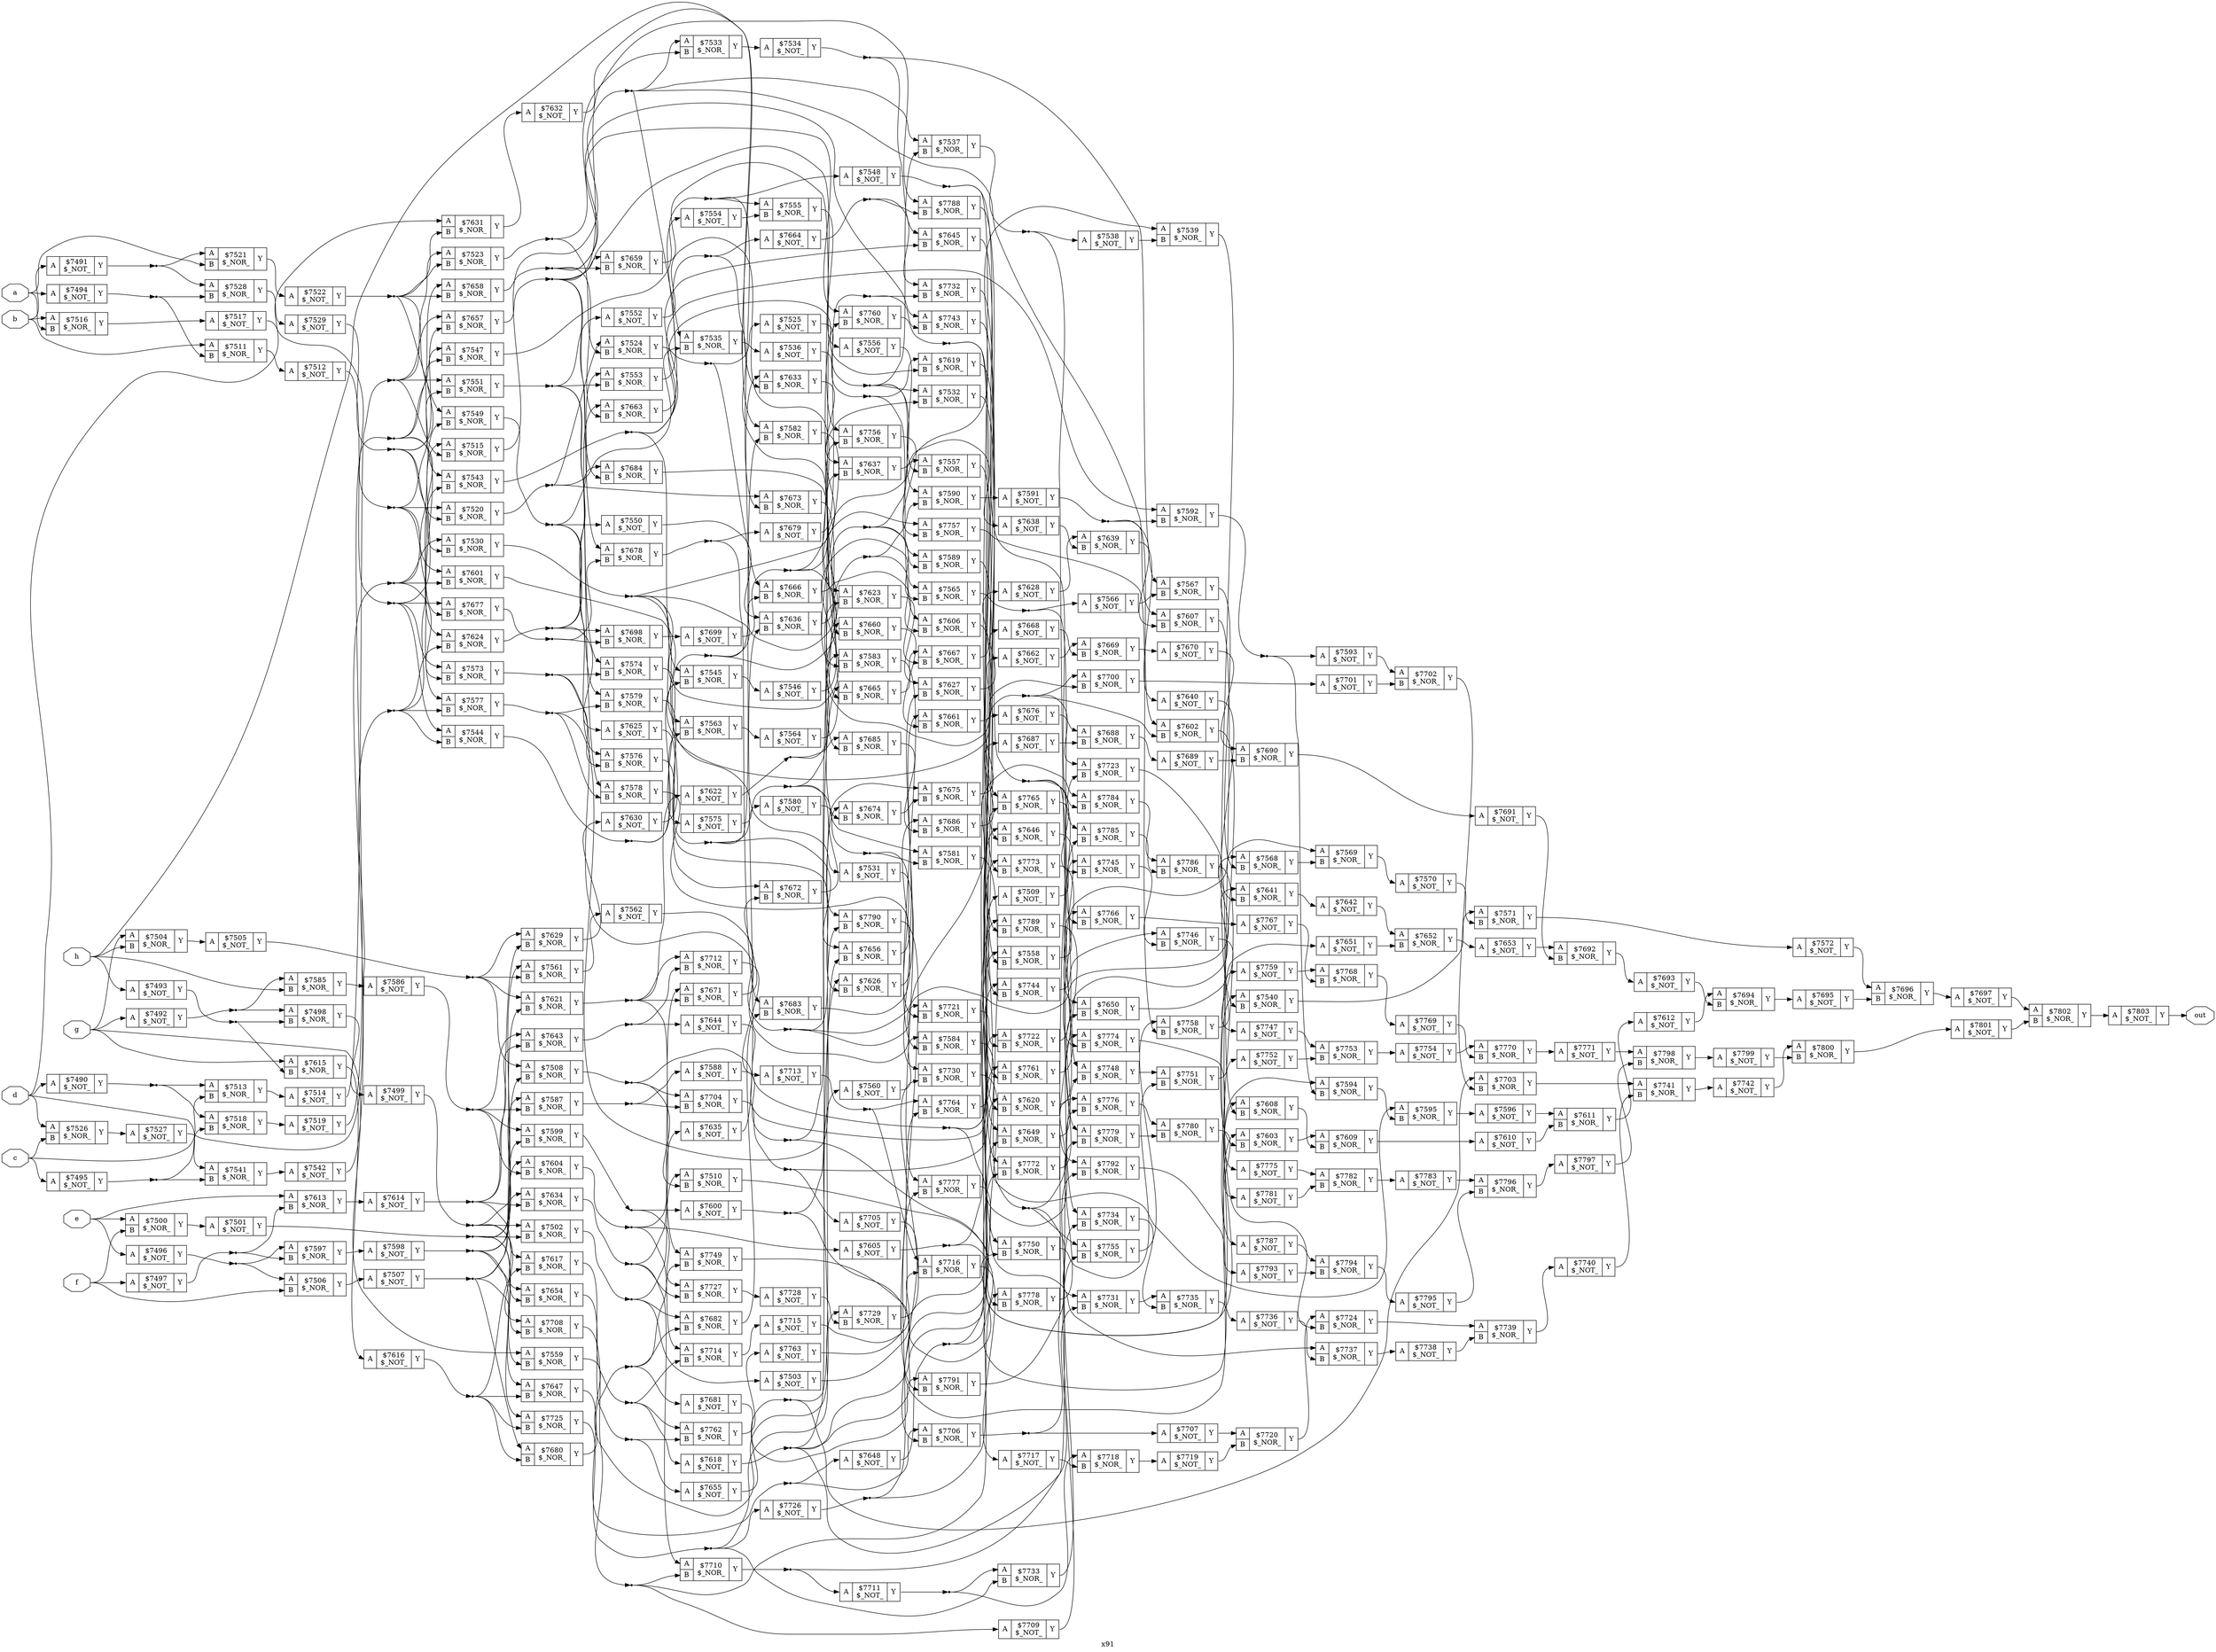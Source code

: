 digraph "x91" {
label="x91";
rankdir="LR";
remincross=true;
n314 [ shape=octagon, label="a", color="black", fontcolor="black" ];
n315 [ shape=octagon, label="b", color="black", fontcolor="black" ];
n316 [ shape=octagon, label="c", color="black", fontcolor="black" ];
n317 [ shape=octagon, label="d", color="black", fontcolor="black" ];
n318 [ shape=octagon, label="e", color="black", fontcolor="black" ];
n319 [ shape=octagon, label="f", color="black", fontcolor="black" ];
n320 [ shape=octagon, label="g", color="black", fontcolor="black" ];
n321 [ shape=octagon, label="h", color="black", fontcolor="black" ];
n322 [ shape=octagon, label="out", color="black", fontcolor="black" ];
c325 [ shape=record, label="{{<p323> A}|$7490\n$_NOT_|{<p324> Y}}" ];
c326 [ shape=record, label="{{<p323> A}|$7491\n$_NOT_|{<p324> Y}}" ];
c327 [ shape=record, label="{{<p323> A}|$7492\n$_NOT_|{<p324> Y}}" ];
c328 [ shape=record, label="{{<p323> A}|$7493\n$_NOT_|{<p324> Y}}" ];
c329 [ shape=record, label="{{<p323> A}|$7494\n$_NOT_|{<p324> Y}}" ];
c330 [ shape=record, label="{{<p323> A}|$7495\n$_NOT_|{<p324> Y}}" ];
c331 [ shape=record, label="{{<p323> A}|$7496\n$_NOT_|{<p324> Y}}" ];
c332 [ shape=record, label="{{<p323> A}|$7497\n$_NOT_|{<p324> Y}}" ];
c334 [ shape=record, label="{{<p323> A|<p333> B}|$7498\n$_NOR_|{<p324> Y}}" ];
c335 [ shape=record, label="{{<p323> A}|$7499\n$_NOT_|{<p324> Y}}" ];
c336 [ shape=record, label="{{<p323> A|<p333> B}|$7500\n$_NOR_|{<p324> Y}}" ];
c337 [ shape=record, label="{{<p323> A}|$7501\n$_NOT_|{<p324> Y}}" ];
c338 [ shape=record, label="{{<p323> A|<p333> B}|$7502\n$_NOR_|{<p324> Y}}" ];
c339 [ shape=record, label="{{<p323> A}|$7503\n$_NOT_|{<p324> Y}}" ];
c340 [ shape=record, label="{{<p323> A|<p333> B}|$7504\n$_NOR_|{<p324> Y}}" ];
c341 [ shape=record, label="{{<p323> A}|$7505\n$_NOT_|{<p324> Y}}" ];
c342 [ shape=record, label="{{<p323> A|<p333> B}|$7506\n$_NOR_|{<p324> Y}}" ];
c343 [ shape=record, label="{{<p323> A}|$7507\n$_NOT_|{<p324> Y}}" ];
c344 [ shape=record, label="{{<p323> A|<p333> B}|$7508\n$_NOR_|{<p324> Y}}" ];
c345 [ shape=record, label="{{<p323> A}|$7509\n$_NOT_|{<p324> Y}}" ];
c346 [ shape=record, label="{{<p323> A|<p333> B}|$7510\n$_NOR_|{<p324> Y}}" ];
c347 [ shape=record, label="{{<p323> A|<p333> B}|$7511\n$_NOR_|{<p324> Y}}" ];
c348 [ shape=record, label="{{<p323> A}|$7512\n$_NOT_|{<p324> Y}}" ];
c349 [ shape=record, label="{{<p323> A|<p333> B}|$7513\n$_NOR_|{<p324> Y}}" ];
c350 [ shape=record, label="{{<p323> A}|$7514\n$_NOT_|{<p324> Y}}" ];
c351 [ shape=record, label="{{<p323> A|<p333> B}|$7515\n$_NOR_|{<p324> Y}}" ];
c352 [ shape=record, label="{{<p323> A|<p333> B}|$7516\n$_NOR_|{<p324> Y}}" ];
c353 [ shape=record, label="{{<p323> A}|$7517\n$_NOT_|{<p324> Y}}" ];
c354 [ shape=record, label="{{<p323> A|<p333> B}|$7518\n$_NOR_|{<p324> Y}}" ];
c355 [ shape=record, label="{{<p323> A}|$7519\n$_NOT_|{<p324> Y}}" ];
c356 [ shape=record, label="{{<p323> A|<p333> B}|$7520\n$_NOR_|{<p324> Y}}" ];
c357 [ shape=record, label="{{<p323> A|<p333> B}|$7521\n$_NOR_|{<p324> Y}}" ];
c358 [ shape=record, label="{{<p323> A}|$7522\n$_NOT_|{<p324> Y}}" ];
c359 [ shape=record, label="{{<p323> A|<p333> B}|$7523\n$_NOR_|{<p324> Y}}" ];
c360 [ shape=record, label="{{<p323> A|<p333> B}|$7524\n$_NOR_|{<p324> Y}}" ];
c361 [ shape=record, label="{{<p323> A}|$7525\n$_NOT_|{<p324> Y}}" ];
c362 [ shape=record, label="{{<p323> A|<p333> B}|$7526\n$_NOR_|{<p324> Y}}" ];
c363 [ shape=record, label="{{<p323> A}|$7527\n$_NOT_|{<p324> Y}}" ];
c364 [ shape=record, label="{{<p323> A|<p333> B}|$7528\n$_NOR_|{<p324> Y}}" ];
c365 [ shape=record, label="{{<p323> A}|$7529\n$_NOT_|{<p324> Y}}" ];
c366 [ shape=record, label="{{<p323> A|<p333> B}|$7530\n$_NOR_|{<p324> Y}}" ];
c367 [ shape=record, label="{{<p323> A}|$7531\n$_NOT_|{<p324> Y}}" ];
c368 [ shape=record, label="{{<p323> A|<p333> B}|$7532\n$_NOR_|{<p324> Y}}" ];
c369 [ shape=record, label="{{<p323> A|<p333> B}|$7533\n$_NOR_|{<p324> Y}}" ];
c370 [ shape=record, label="{{<p323> A}|$7534\n$_NOT_|{<p324> Y}}" ];
c371 [ shape=record, label="{{<p323> A|<p333> B}|$7535\n$_NOR_|{<p324> Y}}" ];
c372 [ shape=record, label="{{<p323> A}|$7536\n$_NOT_|{<p324> Y}}" ];
c373 [ shape=record, label="{{<p323> A|<p333> B}|$7537\n$_NOR_|{<p324> Y}}" ];
c374 [ shape=record, label="{{<p323> A}|$7538\n$_NOT_|{<p324> Y}}" ];
c375 [ shape=record, label="{{<p323> A|<p333> B}|$7539\n$_NOR_|{<p324> Y}}" ];
c376 [ shape=record, label="{{<p323> A|<p333> B}|$7540\n$_NOR_|{<p324> Y}}" ];
c377 [ shape=record, label="{{<p323> A|<p333> B}|$7541\n$_NOR_|{<p324> Y}}" ];
c378 [ shape=record, label="{{<p323> A}|$7542\n$_NOT_|{<p324> Y}}" ];
c379 [ shape=record, label="{{<p323> A|<p333> B}|$7543\n$_NOR_|{<p324> Y}}" ];
c380 [ shape=record, label="{{<p323> A|<p333> B}|$7544\n$_NOR_|{<p324> Y}}" ];
c381 [ shape=record, label="{{<p323> A|<p333> B}|$7545\n$_NOR_|{<p324> Y}}" ];
c382 [ shape=record, label="{{<p323> A}|$7546\n$_NOT_|{<p324> Y}}" ];
c383 [ shape=record, label="{{<p323> A|<p333> B}|$7547\n$_NOR_|{<p324> Y}}" ];
c384 [ shape=record, label="{{<p323> A}|$7548\n$_NOT_|{<p324> Y}}" ];
c385 [ shape=record, label="{{<p323> A|<p333> B}|$7549\n$_NOR_|{<p324> Y}}" ];
c386 [ shape=record, label="{{<p323> A}|$7550\n$_NOT_|{<p324> Y}}" ];
c387 [ shape=record, label="{{<p323> A|<p333> B}|$7551\n$_NOR_|{<p324> Y}}" ];
c388 [ shape=record, label="{{<p323> A}|$7552\n$_NOT_|{<p324> Y}}" ];
c389 [ shape=record, label="{{<p323> A|<p333> B}|$7553\n$_NOR_|{<p324> Y}}" ];
c390 [ shape=record, label="{{<p323> A}|$7554\n$_NOT_|{<p324> Y}}" ];
c391 [ shape=record, label="{{<p323> A|<p333> B}|$7555\n$_NOR_|{<p324> Y}}" ];
c392 [ shape=record, label="{{<p323> A}|$7556\n$_NOT_|{<p324> Y}}" ];
c393 [ shape=record, label="{{<p323> A|<p333> B}|$7557\n$_NOR_|{<p324> Y}}" ];
c394 [ shape=record, label="{{<p323> A|<p333> B}|$7558\n$_NOR_|{<p324> Y}}" ];
c395 [ shape=record, label="{{<p323> A|<p333> B}|$7559\n$_NOR_|{<p324> Y}}" ];
c396 [ shape=record, label="{{<p323> A}|$7560\n$_NOT_|{<p324> Y}}" ];
c397 [ shape=record, label="{{<p323> A|<p333> B}|$7561\n$_NOR_|{<p324> Y}}" ];
c398 [ shape=record, label="{{<p323> A}|$7562\n$_NOT_|{<p324> Y}}" ];
c399 [ shape=record, label="{{<p323> A|<p333> B}|$7563\n$_NOR_|{<p324> Y}}" ];
c400 [ shape=record, label="{{<p323> A}|$7564\n$_NOT_|{<p324> Y}}" ];
c401 [ shape=record, label="{{<p323> A|<p333> B}|$7565\n$_NOR_|{<p324> Y}}" ];
c402 [ shape=record, label="{{<p323> A}|$7566\n$_NOT_|{<p324> Y}}" ];
c403 [ shape=record, label="{{<p323> A|<p333> B}|$7567\n$_NOR_|{<p324> Y}}" ];
c404 [ shape=record, label="{{<p323> A|<p333> B}|$7568\n$_NOR_|{<p324> Y}}" ];
c405 [ shape=record, label="{{<p323> A|<p333> B}|$7569\n$_NOR_|{<p324> Y}}" ];
c406 [ shape=record, label="{{<p323> A}|$7570\n$_NOT_|{<p324> Y}}" ];
c407 [ shape=record, label="{{<p323> A|<p333> B}|$7571\n$_NOR_|{<p324> Y}}" ];
c408 [ shape=record, label="{{<p323> A}|$7572\n$_NOT_|{<p324> Y}}" ];
c409 [ shape=record, label="{{<p323> A|<p333> B}|$7573\n$_NOR_|{<p324> Y}}" ];
c410 [ shape=record, label="{{<p323> A|<p333> B}|$7574\n$_NOR_|{<p324> Y}}" ];
c411 [ shape=record, label="{{<p323> A}|$7575\n$_NOT_|{<p324> Y}}" ];
c412 [ shape=record, label="{{<p323> A|<p333> B}|$7576\n$_NOR_|{<p324> Y}}" ];
c413 [ shape=record, label="{{<p323> A|<p333> B}|$7577\n$_NOR_|{<p324> Y}}" ];
c414 [ shape=record, label="{{<p323> A|<p333> B}|$7578\n$_NOR_|{<p324> Y}}" ];
c415 [ shape=record, label="{{<p323> A|<p333> B}|$7579\n$_NOR_|{<p324> Y}}" ];
c416 [ shape=record, label="{{<p323> A}|$7580\n$_NOT_|{<p324> Y}}" ];
c417 [ shape=record, label="{{<p323> A|<p333> B}|$7581\n$_NOR_|{<p324> Y}}" ];
c418 [ shape=record, label="{{<p323> A|<p333> B}|$7582\n$_NOR_|{<p324> Y}}" ];
c419 [ shape=record, label="{{<p323> A|<p333> B}|$7583\n$_NOR_|{<p324> Y}}" ];
c420 [ shape=record, label="{{<p323> A|<p333> B}|$7584\n$_NOR_|{<p324> Y}}" ];
c421 [ shape=record, label="{{<p323> A|<p333> B}|$7585\n$_NOR_|{<p324> Y}}" ];
c422 [ shape=record, label="{{<p323> A}|$7586\n$_NOT_|{<p324> Y}}" ];
c423 [ shape=record, label="{{<p323> A|<p333> B}|$7587\n$_NOR_|{<p324> Y}}" ];
c424 [ shape=record, label="{{<p323> A}|$7588\n$_NOT_|{<p324> Y}}" ];
c425 [ shape=record, label="{{<p323> A|<p333> B}|$7589\n$_NOR_|{<p324> Y}}" ];
c426 [ shape=record, label="{{<p323> A|<p333> B}|$7590\n$_NOR_|{<p324> Y}}" ];
c427 [ shape=record, label="{{<p323> A}|$7591\n$_NOT_|{<p324> Y}}" ];
c428 [ shape=record, label="{{<p323> A|<p333> B}|$7592\n$_NOR_|{<p324> Y}}" ];
c429 [ shape=record, label="{{<p323> A}|$7593\n$_NOT_|{<p324> Y}}" ];
c430 [ shape=record, label="{{<p323> A|<p333> B}|$7594\n$_NOR_|{<p324> Y}}" ];
c431 [ shape=record, label="{{<p323> A|<p333> B}|$7595\n$_NOR_|{<p324> Y}}" ];
c432 [ shape=record, label="{{<p323> A}|$7596\n$_NOT_|{<p324> Y}}" ];
c433 [ shape=record, label="{{<p323> A|<p333> B}|$7597\n$_NOR_|{<p324> Y}}" ];
c434 [ shape=record, label="{{<p323> A}|$7598\n$_NOT_|{<p324> Y}}" ];
c435 [ shape=record, label="{{<p323> A|<p333> B}|$7599\n$_NOR_|{<p324> Y}}" ];
c436 [ shape=record, label="{{<p323> A}|$7600\n$_NOT_|{<p324> Y}}" ];
c437 [ shape=record, label="{{<p323> A|<p333> B}|$7601\n$_NOR_|{<p324> Y}}" ];
c438 [ shape=record, label="{{<p323> A|<p333> B}|$7602\n$_NOR_|{<p324> Y}}" ];
c439 [ shape=record, label="{{<p323> A|<p333> B}|$7603\n$_NOR_|{<p324> Y}}" ];
c440 [ shape=record, label="{{<p323> A|<p333> B}|$7604\n$_NOR_|{<p324> Y}}" ];
c441 [ shape=record, label="{{<p323> A}|$7605\n$_NOT_|{<p324> Y}}" ];
c442 [ shape=record, label="{{<p323> A|<p333> B}|$7606\n$_NOR_|{<p324> Y}}" ];
c443 [ shape=record, label="{{<p323> A|<p333> B}|$7607\n$_NOR_|{<p324> Y}}" ];
c444 [ shape=record, label="{{<p323> A|<p333> B}|$7608\n$_NOR_|{<p324> Y}}" ];
c445 [ shape=record, label="{{<p323> A|<p333> B}|$7609\n$_NOR_|{<p324> Y}}" ];
c446 [ shape=record, label="{{<p323> A}|$7610\n$_NOT_|{<p324> Y}}" ];
c447 [ shape=record, label="{{<p323> A|<p333> B}|$7611\n$_NOR_|{<p324> Y}}" ];
c448 [ shape=record, label="{{<p323> A}|$7612\n$_NOT_|{<p324> Y}}" ];
c449 [ shape=record, label="{{<p323> A|<p333> B}|$7613\n$_NOR_|{<p324> Y}}" ];
c450 [ shape=record, label="{{<p323> A}|$7614\n$_NOT_|{<p324> Y}}" ];
c451 [ shape=record, label="{{<p323> A|<p333> B}|$7615\n$_NOR_|{<p324> Y}}" ];
c452 [ shape=record, label="{{<p323> A}|$7616\n$_NOT_|{<p324> Y}}" ];
c453 [ shape=record, label="{{<p323> A|<p333> B}|$7617\n$_NOR_|{<p324> Y}}" ];
c454 [ shape=record, label="{{<p323> A}|$7618\n$_NOT_|{<p324> Y}}" ];
c455 [ shape=record, label="{{<p323> A|<p333> B}|$7619\n$_NOR_|{<p324> Y}}" ];
c456 [ shape=record, label="{{<p323> A|<p333> B}|$7620\n$_NOR_|{<p324> Y}}" ];
c457 [ shape=record, label="{{<p323> A|<p333> B}|$7621\n$_NOR_|{<p324> Y}}" ];
c458 [ shape=record, label="{{<p323> A}|$7622\n$_NOT_|{<p324> Y}}" ];
c459 [ shape=record, label="{{<p323> A|<p333> B}|$7623\n$_NOR_|{<p324> Y}}" ];
c460 [ shape=record, label="{{<p323> A|<p333> B}|$7624\n$_NOR_|{<p324> Y}}" ];
c461 [ shape=record, label="{{<p323> A}|$7625\n$_NOT_|{<p324> Y}}" ];
c462 [ shape=record, label="{{<p323> A|<p333> B}|$7626\n$_NOR_|{<p324> Y}}" ];
c463 [ shape=record, label="{{<p323> A|<p333> B}|$7627\n$_NOR_|{<p324> Y}}" ];
c464 [ shape=record, label="{{<p323> A}|$7628\n$_NOT_|{<p324> Y}}" ];
c465 [ shape=record, label="{{<p323> A|<p333> B}|$7629\n$_NOR_|{<p324> Y}}" ];
c466 [ shape=record, label="{{<p323> A}|$7630\n$_NOT_|{<p324> Y}}" ];
c467 [ shape=record, label="{{<p323> A|<p333> B}|$7631\n$_NOR_|{<p324> Y}}" ];
c468 [ shape=record, label="{{<p323> A}|$7632\n$_NOT_|{<p324> Y}}" ];
c469 [ shape=record, label="{{<p323> A|<p333> B}|$7633\n$_NOR_|{<p324> Y}}" ];
c470 [ shape=record, label="{{<p323> A|<p333> B}|$7634\n$_NOR_|{<p324> Y}}" ];
c471 [ shape=record, label="{{<p323> A}|$7635\n$_NOT_|{<p324> Y}}" ];
c472 [ shape=record, label="{{<p323> A|<p333> B}|$7636\n$_NOR_|{<p324> Y}}" ];
c473 [ shape=record, label="{{<p323> A|<p333> B}|$7637\n$_NOR_|{<p324> Y}}" ];
c474 [ shape=record, label="{{<p323> A}|$7638\n$_NOT_|{<p324> Y}}" ];
c475 [ shape=record, label="{{<p323> A|<p333> B}|$7639\n$_NOR_|{<p324> Y}}" ];
c476 [ shape=record, label="{{<p323> A}|$7640\n$_NOT_|{<p324> Y}}" ];
c477 [ shape=record, label="{{<p323> A|<p333> B}|$7641\n$_NOR_|{<p324> Y}}" ];
c478 [ shape=record, label="{{<p323> A}|$7642\n$_NOT_|{<p324> Y}}" ];
c479 [ shape=record, label="{{<p323> A|<p333> B}|$7643\n$_NOR_|{<p324> Y}}" ];
c480 [ shape=record, label="{{<p323> A}|$7644\n$_NOT_|{<p324> Y}}" ];
c481 [ shape=record, label="{{<p323> A|<p333> B}|$7645\n$_NOR_|{<p324> Y}}" ];
c482 [ shape=record, label="{{<p323> A|<p333> B}|$7646\n$_NOR_|{<p324> Y}}" ];
c483 [ shape=record, label="{{<p323> A|<p333> B}|$7647\n$_NOR_|{<p324> Y}}" ];
c484 [ shape=record, label="{{<p323> A}|$7648\n$_NOT_|{<p324> Y}}" ];
c485 [ shape=record, label="{{<p323> A|<p333> B}|$7649\n$_NOR_|{<p324> Y}}" ];
c486 [ shape=record, label="{{<p323> A|<p333> B}|$7650\n$_NOR_|{<p324> Y}}" ];
c487 [ shape=record, label="{{<p323> A}|$7651\n$_NOT_|{<p324> Y}}" ];
c488 [ shape=record, label="{{<p323> A|<p333> B}|$7652\n$_NOR_|{<p324> Y}}" ];
c489 [ shape=record, label="{{<p323> A}|$7653\n$_NOT_|{<p324> Y}}" ];
c490 [ shape=record, label="{{<p323> A|<p333> B}|$7654\n$_NOR_|{<p324> Y}}" ];
c491 [ shape=record, label="{{<p323> A}|$7655\n$_NOT_|{<p324> Y}}" ];
c492 [ shape=record, label="{{<p323> A|<p333> B}|$7656\n$_NOR_|{<p324> Y}}" ];
c493 [ shape=record, label="{{<p323> A|<p333> B}|$7657\n$_NOR_|{<p324> Y}}" ];
c494 [ shape=record, label="{{<p323> A|<p333> B}|$7658\n$_NOR_|{<p324> Y}}" ];
c495 [ shape=record, label="{{<p323> A|<p333> B}|$7659\n$_NOR_|{<p324> Y}}" ];
c496 [ shape=record, label="{{<p323> A|<p333> B}|$7660\n$_NOR_|{<p324> Y}}" ];
c497 [ shape=record, label="{{<p323> A|<p333> B}|$7661\n$_NOR_|{<p324> Y}}" ];
c498 [ shape=record, label="{{<p323> A}|$7662\n$_NOT_|{<p324> Y}}" ];
c499 [ shape=record, label="{{<p323> A|<p333> B}|$7663\n$_NOR_|{<p324> Y}}" ];
c500 [ shape=record, label="{{<p323> A}|$7664\n$_NOT_|{<p324> Y}}" ];
c501 [ shape=record, label="{{<p323> A|<p333> B}|$7665\n$_NOR_|{<p324> Y}}" ];
c502 [ shape=record, label="{{<p323> A|<p333> B}|$7666\n$_NOR_|{<p324> Y}}" ];
c503 [ shape=record, label="{{<p323> A|<p333> B}|$7667\n$_NOR_|{<p324> Y}}" ];
c504 [ shape=record, label="{{<p323> A}|$7668\n$_NOT_|{<p324> Y}}" ];
c505 [ shape=record, label="{{<p323> A|<p333> B}|$7669\n$_NOR_|{<p324> Y}}" ];
c506 [ shape=record, label="{{<p323> A}|$7670\n$_NOT_|{<p324> Y}}" ];
c507 [ shape=record, label="{{<p323> A|<p333> B}|$7671\n$_NOR_|{<p324> Y}}" ];
c508 [ shape=record, label="{{<p323> A|<p333> B}|$7672\n$_NOR_|{<p324> Y}}" ];
c509 [ shape=record, label="{{<p323> A|<p333> B}|$7673\n$_NOR_|{<p324> Y}}" ];
c510 [ shape=record, label="{{<p323> A|<p333> B}|$7674\n$_NOR_|{<p324> Y}}" ];
c511 [ shape=record, label="{{<p323> A|<p333> B}|$7675\n$_NOR_|{<p324> Y}}" ];
c512 [ shape=record, label="{{<p323> A}|$7676\n$_NOT_|{<p324> Y}}" ];
c513 [ shape=record, label="{{<p323> A|<p333> B}|$7677\n$_NOR_|{<p324> Y}}" ];
c514 [ shape=record, label="{{<p323> A|<p333> B}|$7678\n$_NOR_|{<p324> Y}}" ];
c515 [ shape=record, label="{{<p323> A}|$7679\n$_NOT_|{<p324> Y}}" ];
c516 [ shape=record, label="{{<p323> A|<p333> B}|$7680\n$_NOR_|{<p324> Y}}" ];
c517 [ shape=record, label="{{<p323> A}|$7681\n$_NOT_|{<p324> Y}}" ];
c518 [ shape=record, label="{{<p323> A|<p333> B}|$7682\n$_NOR_|{<p324> Y}}" ];
c519 [ shape=record, label="{{<p323> A|<p333> B}|$7683\n$_NOR_|{<p324> Y}}" ];
c520 [ shape=record, label="{{<p323> A|<p333> B}|$7684\n$_NOR_|{<p324> Y}}" ];
c521 [ shape=record, label="{{<p323> A|<p333> B}|$7685\n$_NOR_|{<p324> Y}}" ];
c522 [ shape=record, label="{{<p323> A|<p333> B}|$7686\n$_NOR_|{<p324> Y}}" ];
c523 [ shape=record, label="{{<p323> A}|$7687\n$_NOT_|{<p324> Y}}" ];
c524 [ shape=record, label="{{<p323> A|<p333> B}|$7688\n$_NOR_|{<p324> Y}}" ];
c525 [ shape=record, label="{{<p323> A}|$7689\n$_NOT_|{<p324> Y}}" ];
c526 [ shape=record, label="{{<p323> A|<p333> B}|$7690\n$_NOR_|{<p324> Y}}" ];
c527 [ shape=record, label="{{<p323> A}|$7691\n$_NOT_|{<p324> Y}}" ];
c528 [ shape=record, label="{{<p323> A|<p333> B}|$7692\n$_NOR_|{<p324> Y}}" ];
c529 [ shape=record, label="{{<p323> A}|$7693\n$_NOT_|{<p324> Y}}" ];
c530 [ shape=record, label="{{<p323> A|<p333> B}|$7694\n$_NOR_|{<p324> Y}}" ];
c531 [ shape=record, label="{{<p323> A}|$7695\n$_NOT_|{<p324> Y}}" ];
c532 [ shape=record, label="{{<p323> A|<p333> B}|$7696\n$_NOR_|{<p324> Y}}" ];
c533 [ shape=record, label="{{<p323> A}|$7697\n$_NOT_|{<p324> Y}}" ];
c534 [ shape=record, label="{{<p323> A|<p333> B}|$7698\n$_NOR_|{<p324> Y}}" ];
c535 [ shape=record, label="{{<p323> A}|$7699\n$_NOT_|{<p324> Y}}" ];
c536 [ shape=record, label="{{<p323> A|<p333> B}|$7700\n$_NOR_|{<p324> Y}}" ];
c537 [ shape=record, label="{{<p323> A}|$7701\n$_NOT_|{<p324> Y}}" ];
c538 [ shape=record, label="{{<p323> A|<p333> B}|$7702\n$_NOR_|{<p324> Y}}" ];
c539 [ shape=record, label="{{<p323> A|<p333> B}|$7703\n$_NOR_|{<p324> Y}}" ];
c540 [ shape=record, label="{{<p323> A|<p333> B}|$7704\n$_NOR_|{<p324> Y}}" ];
c541 [ shape=record, label="{{<p323> A}|$7705\n$_NOT_|{<p324> Y}}" ];
c542 [ shape=record, label="{{<p323> A|<p333> B}|$7706\n$_NOR_|{<p324> Y}}" ];
c543 [ shape=record, label="{{<p323> A}|$7707\n$_NOT_|{<p324> Y}}" ];
c544 [ shape=record, label="{{<p323> A|<p333> B}|$7708\n$_NOR_|{<p324> Y}}" ];
c545 [ shape=record, label="{{<p323> A}|$7709\n$_NOT_|{<p324> Y}}" ];
c546 [ shape=record, label="{{<p323> A|<p333> B}|$7710\n$_NOR_|{<p324> Y}}" ];
c547 [ shape=record, label="{{<p323> A}|$7711\n$_NOT_|{<p324> Y}}" ];
c548 [ shape=record, label="{{<p323> A|<p333> B}|$7712\n$_NOR_|{<p324> Y}}" ];
c549 [ shape=record, label="{{<p323> A}|$7713\n$_NOT_|{<p324> Y}}" ];
c550 [ shape=record, label="{{<p323> A|<p333> B}|$7714\n$_NOR_|{<p324> Y}}" ];
c551 [ shape=record, label="{{<p323> A}|$7715\n$_NOT_|{<p324> Y}}" ];
c552 [ shape=record, label="{{<p323> A|<p333> B}|$7716\n$_NOR_|{<p324> Y}}" ];
c553 [ shape=record, label="{{<p323> A}|$7717\n$_NOT_|{<p324> Y}}" ];
c554 [ shape=record, label="{{<p323> A|<p333> B}|$7718\n$_NOR_|{<p324> Y}}" ];
c555 [ shape=record, label="{{<p323> A}|$7719\n$_NOT_|{<p324> Y}}" ];
c556 [ shape=record, label="{{<p323> A|<p333> B}|$7720\n$_NOR_|{<p324> Y}}" ];
c557 [ shape=record, label="{{<p323> A|<p333> B}|$7721\n$_NOR_|{<p324> Y}}" ];
c558 [ shape=record, label="{{<p323> A|<p333> B}|$7722\n$_NOR_|{<p324> Y}}" ];
c559 [ shape=record, label="{{<p323> A|<p333> B}|$7723\n$_NOR_|{<p324> Y}}" ];
c560 [ shape=record, label="{{<p323> A|<p333> B}|$7724\n$_NOR_|{<p324> Y}}" ];
c561 [ shape=record, label="{{<p323> A|<p333> B}|$7725\n$_NOR_|{<p324> Y}}" ];
c562 [ shape=record, label="{{<p323> A}|$7726\n$_NOT_|{<p324> Y}}" ];
c563 [ shape=record, label="{{<p323> A|<p333> B}|$7727\n$_NOR_|{<p324> Y}}" ];
c564 [ shape=record, label="{{<p323> A}|$7728\n$_NOT_|{<p324> Y}}" ];
c565 [ shape=record, label="{{<p323> A|<p333> B}|$7729\n$_NOR_|{<p324> Y}}" ];
c566 [ shape=record, label="{{<p323> A|<p333> B}|$7730\n$_NOR_|{<p324> Y}}" ];
c567 [ shape=record, label="{{<p323> A|<p333> B}|$7731\n$_NOR_|{<p324> Y}}" ];
c568 [ shape=record, label="{{<p323> A|<p333> B}|$7732\n$_NOR_|{<p324> Y}}" ];
c569 [ shape=record, label="{{<p323> A|<p333> B}|$7733\n$_NOR_|{<p324> Y}}" ];
c570 [ shape=record, label="{{<p323> A|<p333> B}|$7734\n$_NOR_|{<p324> Y}}" ];
c571 [ shape=record, label="{{<p323> A|<p333> B}|$7735\n$_NOR_|{<p324> Y}}" ];
c572 [ shape=record, label="{{<p323> A}|$7736\n$_NOT_|{<p324> Y}}" ];
c573 [ shape=record, label="{{<p323> A|<p333> B}|$7737\n$_NOR_|{<p324> Y}}" ];
c574 [ shape=record, label="{{<p323> A}|$7738\n$_NOT_|{<p324> Y}}" ];
c575 [ shape=record, label="{{<p323> A|<p333> B}|$7739\n$_NOR_|{<p324> Y}}" ];
c576 [ shape=record, label="{{<p323> A}|$7740\n$_NOT_|{<p324> Y}}" ];
c577 [ shape=record, label="{{<p323> A|<p333> B}|$7741\n$_NOR_|{<p324> Y}}" ];
c578 [ shape=record, label="{{<p323> A}|$7742\n$_NOT_|{<p324> Y}}" ];
c579 [ shape=record, label="{{<p323> A|<p333> B}|$7743\n$_NOR_|{<p324> Y}}" ];
c580 [ shape=record, label="{{<p323> A|<p333> B}|$7744\n$_NOR_|{<p324> Y}}" ];
c581 [ shape=record, label="{{<p323> A|<p333> B}|$7745\n$_NOR_|{<p324> Y}}" ];
c582 [ shape=record, label="{{<p323> A|<p333> B}|$7746\n$_NOR_|{<p324> Y}}" ];
c583 [ shape=record, label="{{<p323> A}|$7747\n$_NOT_|{<p324> Y}}" ];
c584 [ shape=record, label="{{<p323> A|<p333> B}|$7748\n$_NOR_|{<p324> Y}}" ];
c585 [ shape=record, label="{{<p323> A|<p333> B}|$7749\n$_NOR_|{<p324> Y}}" ];
c586 [ shape=record, label="{{<p323> A|<p333> B}|$7750\n$_NOR_|{<p324> Y}}" ];
c587 [ shape=record, label="{{<p323> A|<p333> B}|$7751\n$_NOR_|{<p324> Y}}" ];
c588 [ shape=record, label="{{<p323> A}|$7752\n$_NOT_|{<p324> Y}}" ];
c589 [ shape=record, label="{{<p323> A|<p333> B}|$7753\n$_NOR_|{<p324> Y}}" ];
c590 [ shape=record, label="{{<p323> A}|$7754\n$_NOT_|{<p324> Y}}" ];
c591 [ shape=record, label="{{<p323> A|<p333> B}|$7755\n$_NOR_|{<p324> Y}}" ];
c592 [ shape=record, label="{{<p323> A|<p333> B}|$7756\n$_NOR_|{<p324> Y}}" ];
c593 [ shape=record, label="{{<p323> A|<p333> B}|$7757\n$_NOR_|{<p324> Y}}" ];
c594 [ shape=record, label="{{<p323> A|<p333> B}|$7758\n$_NOR_|{<p324> Y}}" ];
c595 [ shape=record, label="{{<p323> A}|$7759\n$_NOT_|{<p324> Y}}" ];
c596 [ shape=record, label="{{<p323> A|<p333> B}|$7760\n$_NOR_|{<p324> Y}}" ];
c597 [ shape=record, label="{{<p323> A|<p333> B}|$7761\n$_NOR_|{<p324> Y}}" ];
c598 [ shape=record, label="{{<p323> A|<p333> B}|$7762\n$_NOR_|{<p324> Y}}" ];
c599 [ shape=record, label="{{<p323> A}|$7763\n$_NOT_|{<p324> Y}}" ];
c600 [ shape=record, label="{{<p323> A|<p333> B}|$7764\n$_NOR_|{<p324> Y}}" ];
c601 [ shape=record, label="{{<p323> A|<p333> B}|$7765\n$_NOR_|{<p324> Y}}" ];
c602 [ shape=record, label="{{<p323> A|<p333> B}|$7766\n$_NOR_|{<p324> Y}}" ];
c603 [ shape=record, label="{{<p323> A}|$7767\n$_NOT_|{<p324> Y}}" ];
c604 [ shape=record, label="{{<p323> A|<p333> B}|$7768\n$_NOR_|{<p324> Y}}" ];
c605 [ shape=record, label="{{<p323> A}|$7769\n$_NOT_|{<p324> Y}}" ];
c606 [ shape=record, label="{{<p323> A|<p333> B}|$7770\n$_NOR_|{<p324> Y}}" ];
c607 [ shape=record, label="{{<p323> A}|$7771\n$_NOT_|{<p324> Y}}" ];
c608 [ shape=record, label="{{<p323> A|<p333> B}|$7772\n$_NOR_|{<p324> Y}}" ];
c609 [ shape=record, label="{{<p323> A|<p333> B}|$7773\n$_NOR_|{<p324> Y}}" ];
c610 [ shape=record, label="{{<p323> A|<p333> B}|$7774\n$_NOR_|{<p324> Y}}" ];
c611 [ shape=record, label="{{<p323> A}|$7775\n$_NOT_|{<p324> Y}}" ];
c612 [ shape=record, label="{{<p323> A|<p333> B}|$7776\n$_NOR_|{<p324> Y}}" ];
c613 [ shape=record, label="{{<p323> A|<p333> B}|$7777\n$_NOR_|{<p324> Y}}" ];
c614 [ shape=record, label="{{<p323> A|<p333> B}|$7778\n$_NOR_|{<p324> Y}}" ];
c615 [ shape=record, label="{{<p323> A|<p333> B}|$7779\n$_NOR_|{<p324> Y}}" ];
c616 [ shape=record, label="{{<p323> A|<p333> B}|$7780\n$_NOR_|{<p324> Y}}" ];
c617 [ shape=record, label="{{<p323> A}|$7781\n$_NOT_|{<p324> Y}}" ];
c618 [ shape=record, label="{{<p323> A|<p333> B}|$7782\n$_NOR_|{<p324> Y}}" ];
c619 [ shape=record, label="{{<p323> A}|$7783\n$_NOT_|{<p324> Y}}" ];
c620 [ shape=record, label="{{<p323> A|<p333> B}|$7784\n$_NOR_|{<p324> Y}}" ];
c621 [ shape=record, label="{{<p323> A|<p333> B}|$7785\n$_NOR_|{<p324> Y}}" ];
c622 [ shape=record, label="{{<p323> A|<p333> B}|$7786\n$_NOR_|{<p324> Y}}" ];
c623 [ shape=record, label="{{<p323> A}|$7787\n$_NOT_|{<p324> Y}}" ];
c624 [ shape=record, label="{{<p323> A|<p333> B}|$7788\n$_NOR_|{<p324> Y}}" ];
c625 [ shape=record, label="{{<p323> A|<p333> B}|$7789\n$_NOR_|{<p324> Y}}" ];
c626 [ shape=record, label="{{<p323> A|<p333> B}|$7790\n$_NOR_|{<p324> Y}}" ];
c627 [ shape=record, label="{{<p323> A|<p333> B}|$7791\n$_NOR_|{<p324> Y}}" ];
c628 [ shape=record, label="{{<p323> A|<p333> B}|$7792\n$_NOR_|{<p324> Y}}" ];
c629 [ shape=record, label="{{<p323> A}|$7793\n$_NOT_|{<p324> Y}}" ];
c630 [ shape=record, label="{{<p323> A|<p333> B}|$7794\n$_NOR_|{<p324> Y}}" ];
c631 [ shape=record, label="{{<p323> A}|$7795\n$_NOT_|{<p324> Y}}" ];
c632 [ shape=record, label="{{<p323> A|<p333> B}|$7796\n$_NOR_|{<p324> Y}}" ];
c633 [ shape=record, label="{{<p323> A}|$7797\n$_NOT_|{<p324> Y}}" ];
c634 [ shape=record, label="{{<p323> A|<p333> B}|$7798\n$_NOR_|{<p324> Y}}" ];
c635 [ shape=record, label="{{<p323> A}|$7799\n$_NOT_|{<p324> Y}}" ];
c636 [ shape=record, label="{{<p323> A|<p333> B}|$7800\n$_NOR_|{<p324> Y}}" ];
c637 [ shape=record, label="{{<p323> A}|$7801\n$_NOT_|{<p324> Y}}" ];
c638 [ shape=record, label="{{<p323> A|<p333> B}|$7802\n$_NOR_|{<p324> Y}}" ];
c639 [ shape=record, label="{{<p323> A}|$7803\n$_NOT_|{<p324> Y}}" ];
n1 [ shape=point ];
c416:p324:e -> n1:w [color="black", label=""];
n1:e -> c417:p333:w [color="black", label=""];
n1:e -> c557:p333:w [color="black", label=""];
c425:p324:e -> c608:p323:w [color="black", label=""];
c506:p324:e -> c526:p323:w [color="black", label=""];
c507:p324:e -> c508:p333:w [color="black", label=""];
c508:p324:e -> c511:p323:w [color="black", label=""];
c509:p324:e -> c510:p333:w [color="black", label=""];
c510:p324:e -> c511:p333:w [color="black", label=""];
c511:p324:e -> c512:p323:w [color="black", label=""];
c512:p324:e -> c524:p323:w [color="black", label=""];
n107 [ shape=point ];
c513:p324:e -> n107:w [color="black", label=""];
n107:e -> c514:p333:w [color="black", label=""];
n107:e -> c534:p333:w [color="black", label=""];
n108 [ shape=point ];
c514:p324:e -> n108:w [color="black", label=""];
n108:e -> c515:p323:w [color="black", label=""];
n108:e -> c519:p323:w [color="black", label=""];
n109 [ shape=point ];
c515:p324:e -> n109:w [color="black", label=""];
n109:e -> c568:p333:w [color="black", label=""];
n109:e -> c579:p333:w [color="black", label=""];
n11 [ shape=point ];
c325:p324:e -> n11:w [color="black", label=""];
n11:e -> c349:p323:w [color="black", label=""];
n11:e -> c354:p323:w [color="black", label=""];
n110 [ shape=point ];
c335:p324:e -> n110:w [color="black", label=""];
n110:e -> c338:p323:w [color="black", label=""];
n110:e -> c470:p323:w [color="black", label=""];
n110:e -> c490:p323:w [color="black", label=""];
n110:e -> c544:p323:w [color="black", label=""];
n111 [ shape=point ];
c516:p324:e -> n111:w [color="black", label=""];
n111:e -> c517:p323:w [color="black", label=""];
n111:e -> c518:p333:w [color="black", label=""];
n111:e -> c585:p333:w [color="black", label=""];
c517:p324:e -> c627:p323:w [color="black", label=""];
c518:p324:e -> c519:p333:w [color="black", label=""];
c519:p324:e -> c522:p323:w [color="black", label=""];
c520:p324:e -> c521:p333:w [color="black", label=""];
c521:p324:e -> c522:p333:w [color="black", label=""];
c522:p324:e -> c523:p323:w [color="black", label=""];
c523:p324:e -> c524:p333:w [color="black", label=""];
c524:p324:e -> c525:p323:w [color="black", label=""];
c426:p324:e -> c427:p323:w [color="black", label=""];
c525:p324:e -> c526:p333:w [color="black", label=""];
c336:p324:e -> c337:p323:w [color="black", label=""];
c526:p324:e -> c527:p323:w [color="black", label=""];
c527:p324:e -> c528:p333:w [color="black", label=""];
c528:p324:e -> c529:p323:w [color="black", label=""];
c529:p324:e -> c530:p333:w [color="black", label=""];
c530:p324:e -> c531:p323:w [color="black", label=""];
c531:p324:e -> c532:p333:w [color="black", label=""];
c532:p324:e -> c533:p323:w [color="black", label=""];
c533:p324:e -> c638:p323:w [color="black", label=""];
n13 [ shape=point ];
c427:p324:e -> n13:w [color="black", label=""];
n13:e -> c428:p333:w [color="black", label=""];
n13:e -> c438:p323:w [color="black", label=""];
n13:e -> c443:p333:w [color="black", label=""];
c534:p324:e -> c535:p323:w [color="black", label=""];
n131 [ shape=point ];
c535:p324:e -> n131:w [color="black", label=""];
n131:e -> c536:p333:w [color="black", label=""];
n131:e -> c592:p333:w [color="black", label=""];
n131:e -> c596:p333:w [color="black", label=""];
n132 [ shape=point ];
c337:p324:e -> n132:w [color="black", label=""];
n132:e -> c338:p333:w [color="black", label=""];
n132:e -> c395:p333:w [color="black", label=""];
n132:e -> c397:p323:w [color="black", label=""];
n132:e -> c423:p323:w [color="black", label=""];
n132:e -> c483:p323:w [color="black", label=""];
c536:p324:e -> c537:p323:w [color="black", label=""];
c537:p324:e -> c538:p333:w [color="black", label=""];
c538:p324:e -> c539:p333:w [color="black", label=""];
c539:p324:e -> c577:p323:w [color="black", label=""];
n137 [ shape=point ];
c540:p324:e -> n137:w [color="black", label=""];
n137:e -> c541:p323:w [color="black", label=""];
n137:e -> c558:p323:w [color="black", label=""];
c541:p324:e -> c542:p333:w [color="black", label=""];
n139 [ shape=point ];
c542:p324:e -> n139:w [color="black", label=""];
n139:e -> c543:p323:w [color="black", label=""];
n139:e -> c621:p333:w [color="black", label=""];
n14 [ shape=point ];
c428:p324:e -> n14:w [color="black", label=""];
n14:e -> c429:p323:w [color="black", label=""];
n14:e -> c430:p333:w [color="black", label=""];
c543:p324:e -> c556:p323:w [color="black", label=""];
n141 [ shape=point ];
c544:p324:e -> n141:w [color="black", label=""];
n141:e -> c545:p323:w [color="black", label=""];
n141:e -> c546:p333:w [color="black", label=""];
n141:e -> c614:p323:w [color="black", label=""];
c545:p324:e -> c591:p333:w [color="black", label=""];
n143 [ shape=point ];
c338:p324:e -> n143:w [color="black", label=""];
n143:e -> c339:p323:w [color="black", label=""];
n143:e -> c346:p323:w [color="black", label=""];
n143:e -> c518:p323:w [color="black", label=""];
n144 [ shape=point ];
c546:p324:e -> n144:w [color="black", label=""];
n144:e -> c547:p323:w [color="black", label=""];
n144:e -> c584:p333:w [color="black", label=""];
n145 [ shape=point ];
c547:p324:e -> n145:w [color="black", label=""];
n145:e -> c554:p323:w [color="black", label=""];
n145:e -> c569:p323:w [color="black", label=""];
c548:p324:e -> c549:p323:w [color="black", label=""];
n147 [ shape=point ];
c549:p324:e -> n147:w [color="black", label=""];
n147:e -> c552:p323:w [color="black", label=""];
n147:e -> c600:p323:w [color="black", label=""];
c550:p324:e -> c551:p323:w [color="black", label=""];
c551:p324:e -> c552:p333:w [color="black", label=""];
c429:p324:e -> c538:p323:w [color="black", label=""];
c552:p324:e -> c553:p323:w [color="black", label=""];
c553:p324:e -> c554:p333:w [color="black", label=""];
c554:p324:e -> c555:p323:w [color="black", label=""];
c555:p324:e -> c556:p333:w [color="black", label=""];
c339:p324:e -> c394:p323:w [color="black", label=""];
c556:p324:e -> c560:p323:w [color="black", label=""];
c557:p324:e -> c558:p333:w [color="black", label=""];
c558:p324:e -> c559:p333:w [color="black", label=""];
c559:p324:e -> c560:p333:w [color="black", label=""];
c560:p324:e -> c575:p323:w [color="black", label=""];
c430:p324:e -> c431:p333:w [color="black", label=""];
n160 [ shape=point ];
c561:p324:e -> n160:w [color="black", label=""];
n160:e -> c562:p323:w [color="black", label=""];
n160:e -> c565:p323:w [color="black", label=""];
n160:e -> c569:p333:w [color="black", label=""];
n161 [ shape=point ];
c562:p324:e -> n161:w [color="black", label=""];
n161:e -> c608:p333:w [color="black", label=""];
n161:e -> c613:p333:w [color="black", label=""];
c563:p324:e -> c564:p323:w [color="black", label=""];
c564:p324:e -> c565:p333:w [color="black", label=""];
c565:p324:e -> c566:p333:w [color="black", label=""];
c340:p324:e -> c341:p323:w [color="black", label=""];
c566:p324:e -> c573:p323:w [color="black", label=""];
c567:p324:e -> c571:p323:w [color="black", label=""];
n168 [ shape=point ];
c568:p324:e -> n168:w [color="black", label=""];
n168:e -> c570:p323:w [color="black", label=""];
n168:e -> c581:p333:w [color="black", label=""];
n168:e -> c620:p333:w [color="black", label=""];
c569:p324:e -> c570:p333:w [color="black", label=""];
c431:p324:e -> c432:p323:w [color="black", label=""];
c570:p324:e -> c571:p333:w [color="black", label=""];
c571:p324:e -> c572:p323:w [color="black", label=""];
c572:p324:e -> c573:p333:w [color="black", label=""];
c573:p324:e -> c574:p323:w [color="black", label=""];
c574:p324:e -> c575:p333:w [color="black", label=""];
c575:p324:e -> c576:p323:w [color="black", label=""];
n176 [ shape=point ];
c341:p324:e -> n176:w [color="black", label=""];
n176:e -> c344:p323:w [color="black", label=""];
n176:e -> c397:p333:w [color="black", label=""];
n176:e -> c457:p323:w [color="black", label=""];
n176:e -> c465:p323:w [color="black", label=""];
c576:p324:e -> c577:p333:w [color="black", label=""];
c577:p324:e -> c578:p323:w [color="black", label=""];
c578:p324:e -> c636:p323:w [color="black", label=""];
c432:p324:e -> c447:p323:w [color="black", label=""];
c579:p324:e -> c580:p333:w [color="black", label=""];
c580:p324:e -> c582:p323:w [color="black", label=""];
c581:p324:e -> c582:p333:w [color="black", label=""];
c582:p324:e -> c583:p323:w [color="black", label=""];
c583:p324:e -> c589:p323:w [color="black", label=""];
c584:p324:e -> c587:p323:w [color="black", label=""];
c585:p324:e -> c586:p333:w [color="black", label=""];
c342:p324:e -> c343:p323:w [color="black", label=""];
c586:p324:e -> c587:p333:w [color="black", label=""];
c587:p324:e -> c588:p323:w [color="black", label=""];
c433:p324:e -> c434:p323:w [color="black", label=""];
c588:p324:e -> c589:p333:w [color="black", label=""];
c589:p324:e -> c590:p323:w [color="black", label=""];
c590:p324:e -> c606:p323:w [color="black", label=""];
c591:p324:e -> c594:p323:w [color="black", label=""];
c592:p324:e -> c593:p333:w [color="black", label=""];
c593:p324:e -> c594:p333:w [color="black", label=""];
c594:p324:e -> c595:p323:w [color="black", label=""];
c595:p324:e -> c604:p323:w [color="black", label=""];
n198 [ shape=point ];
c343:p324:e -> n198:w [color="black", label=""];
n198:e -> c344:p333:w [color="black", label=""];
n198:e -> c440:p323:w [color="black", label=""];
n198:e -> c516:p323:w [color="black", label=""];
n198:e -> c544:p333:w [color="black", label=""];
n199 [ shape=point ];
c596:p324:e -> n199:w [color="black", label=""];
n199:e -> c597:p333:w [color="black", label=""];
n199:e -> c609:p333:w [color="black", label=""];
n2 [ shape=point ];
c417:p324:e -> n2:w [color="black", label=""];
n2:e -> c567:p323:w [color="black", label=""];
n2:e -> c591:p323:w [color="black", label=""];
n2:e -> c612:p323:w [color="black", label=""];
n20 [ shape=point ];
c434:p324:e -> n20:w [color="black", label=""];
n20:e -> c435:p333:w [color="black", label=""];
n20:e -> c457:p333:w [color="black", label=""];
n20:e -> c490:p333:w [color="black", label=""];
n20:e -> c561:p323:w [color="black", label=""];
c597:p324:e -> c602:p323:w [color="black", label=""];
c598:p324:e -> c599:p323:w [color="black", label=""];
c599:p324:e -> c600:p333:w [color="black", label=""];
c600:p324:e -> c601:p333:w [color="black", label=""];
c601:p324:e -> c602:p333:w [color="black", label=""];
c602:p324:e -> c603:p323:w [color="black", label=""];
c603:p324:e -> c604:p333:w [color="black", label=""];
c604:p324:e -> c605:p323:w [color="black", label=""];
c605:p324:e -> c606:p333:w [color="black", label=""];
n209 [ shape=point ];
c344:p324:e -> n209:w [color="black", label=""];
n209:e -> c345:p323:w [color="black", label=""];
n209:e -> c346:p333:w [color="black", label=""];
n209:e -> c540:p323:w [color="black", label=""];
n21 [ shape=point ];
c435:p324:e -> n21:w [color="black", label=""];
n21:e -> c436:p323:w [color="black", label=""];
n21:e -> c563:p323:w [color="black", label=""];
c606:p324:e -> c607:p323:w [color="black", label=""];
c607:p324:e -> c634:p323:w [color="black", label=""];
c608:p324:e -> c610:p323:w [color="black", label=""];
c609:p324:e -> c610:p333:w [color="black", label=""];
c610:p324:e -> c611:p323:w [color="black", label=""];
c611:p324:e -> c618:p323:w [color="black", label=""];
c612:p324:e -> c616:p323:w [color="black", label=""];
c613:p324:e -> c614:p333:w [color="black", label=""];
c614:p324:e -> c615:p333:w [color="black", label=""];
c615:p324:e -> c616:p333:w [color="black", label=""];
n22 [ shape=point ];
c326:p324:e -> n22:w [color="black", label=""];
n22:e -> c357:p323:w [color="black", label=""];
n22:e -> c364:p323:w [color="black", label=""];
c345:p324:e -> c581:p323:w [color="black", label=""];
c616:p324:e -> c617:p323:w [color="black", label=""];
c617:p324:e -> c618:p333:w [color="black", label=""];
c618:p324:e -> c619:p323:w [color="black", label=""];
c619:p324:e -> c632:p323:w [color="black", label=""];
c620:p324:e -> c622:p323:w [color="black", label=""];
c621:p324:e -> c622:p333:w [color="black", label=""];
c622:p324:e -> c623:p323:w [color="black", label=""];
c623:p324:e -> c630:p323:w [color="black", label=""];
c624:p324:e -> c625:p333:w [color="black", label=""];
n23 [ shape=point ];
c436:p324:e -> n23:w [color="black", label=""];
n23:e -> c439:p323:w [color="black", label=""];
n23:e -> c501:p323:w [color="black", label=""];
c625:p324:e -> c628:p323:w [color="black", label=""];
c346:p324:e -> c376:p323:w [color="black", label=""];
c626:p324:e -> c627:p333:w [color="black", label=""];
c627:p324:e -> c628:p333:w [color="black", label=""];
c628:p324:e -> c629:p323:w [color="black", label=""];
c629:p324:e -> c630:p333:w [color="black", label=""];
c630:p324:e -> c631:p323:w [color="black", label=""];
c631:p324:e -> c632:p333:w [color="black", label=""];
c632:p324:e -> c633:p323:w [color="black", label=""];
c633:p324:e -> c634:p333:w [color="black", label=""];
n24 [ shape=point ];
c437:p324:e -> n24:w [color="black", label=""];
n24:e -> c438:p333:w [color="black", label=""];
n24:e -> c536:p323:w [color="black", label=""];
n24:e -> c559:p323:w [color="black", label=""];
c634:p324:e -> c635:p323:w [color="black", label=""];
c635:p324:e -> c636:p333:w [color="black", label=""];
c347:p324:e -> c348:p323:w [color="black", label=""];
c636:p324:e -> c637:p323:w [color="black", label=""];
c637:p324:e -> c638:p333:w [color="black", label=""];
c638:p324:e -> c639:p323:w [color="black", label=""];
n246 [ shape=point ];
c348:p324:e -> n246:w [color="black", label=""];
n246:e -> c351:p323:w [color="black", label=""];
n246:e -> c380:p323:w [color="black", label=""];
n246:e -> c409:p323:w [color="black", label=""];
n246:e -> c513:p323:w [color="black", label=""];
c349:p324:e -> c350:p323:w [color="black", label=""];
n248 [ shape=point ];
c350:p324:e -> n248:w [color="black", label=""];
n248:e -> c351:p333:w [color="black", label=""];
n248:e -> c359:p323:w [color="black", label=""];
n248:e -> c387:p323:w [color="black", label=""];
n248:e -> c493:p323:w [color="black", label=""];
n249 [ shape=point ];
c351:p324:e -> n249:w [color="black", label=""];
n249:e -> c369:p323:w [color="black", label=""];
n249:e -> c371:p323:w [color="black", label=""];
n249:e -> c373:p323:w [color="black", label=""];
n249:e -> c443:p323:w [color="black", label=""];
c438:p324:e -> c439:p333:w [color="black", label=""];
c352:p324:e -> c353:p323:w [color="black", label=""];
n251 [ shape=point ];
c353:p324:e -> n251:w [color="black", label=""];
n251:e -> c356:p323:w [color="black", label=""];
n251:e -> c387:p333:w [color="black", label=""];
n251:e -> c413:p323:w [color="black", label=""];
n251:e -> c437:p323:w [color="black", label=""];
c354:p324:e -> c355:p323:w [color="black", label=""];
n253 [ shape=point ];
c355:p324:e -> n253:w [color="black", label=""];
n253:e -> c356:p333:w [color="black", label=""];
n253:e -> c383:p323:w [color="black", label=""];
n253:e -> c494:p323:w [color="black", label=""];
n253:e -> c513:p333:w [color="black", label=""];
n254 [ shape=point ];
c356:p324:e -> n254:w [color="black", label=""];
n254:e -> c360:p323:w [color="black", label=""];
n254:e -> c371:p333:w [color="black", label=""];
n254:e -> c509:p323:w [color="black", label=""];
c357:p324:e -> c358:p323:w [color="black", label=""];
n256 [ shape=point ];
c358:p324:e -> n256:w [color="black", label=""];
n256:e -> c359:p333:w [color="black", label=""];
n256:e -> c379:p323:w [color="black", label=""];
n256:e -> c385:p323:w [color="black", label=""];
n256:e -> c467:p333:w [color="black", label=""];
n256:e -> c494:p333:w [color="black", label=""];
n257 [ shape=point ];
c359:p324:e -> n257:w [color="black", label=""];
n257:e -> c360:p333:w [color="black", label=""];
n257:e -> c369:p333:w [color="black", label=""];
n258 [ shape=point ];
c360:p324:e -> n258:w [color="black", label=""];
n258:e -> c361:p323:w [color="black", label=""];
n258:e -> c502:p323:w [color="black", label=""];
n259 [ shape=point ];
c361:p324:e -> n259:w [color="black", label=""];
n259:e -> c368:p323:w [color="black", label=""];
n259:e -> c373:p333:w [color="black", label=""];
n259:e -> c425:p323:w [color="black", label=""];
n259:e -> c426:p323:w [color="black", label=""];
c439:p324:e -> c445:p323:w [color="black", label=""];
c362:p324:e -> c363:p323:w [color="black", label=""];
n261 [ shape=point ];
c363:p324:e -> n261:w [color="black", label=""];
n261:e -> c366:p323:w [color="black", label=""];
n261:e -> c385:p333:w [color="black", label=""];
n261:e -> c409:p333:w [color="black", label=""];
n261:e -> c437:p333:w [color="black", label=""];
c364:p324:e -> c365:p323:w [color="black", label=""];
n263 [ shape=point ];
c365:p324:e -> n263:w [color="black", label=""];
n263:e -> c366:p333:w [color="black", label=""];
n263:e -> c383:p333:w [color="black", label=""];
n263:e -> c460:p323:w [color="black", label=""];
n263:e -> c493:p333:w [color="black", label=""];
n264 [ shape=point ];
c366:p324:e -> n264:w [color="black", label=""];
n264:e -> c367:p323:w [color="black", label=""];
n264:e -> c368:p333:w [color="black", label=""];
n264:e -> c375:p323:w [color="black", label=""];
n264:e -> c399:p323:w [color="black", label=""];
n264:e -> c401:p323:w [color="black", label=""];
c367:p324:e -> c613:p323:w [color="black", label=""];
c368:p324:e -> c485:p323:w [color="black", label=""];
c369:p324:e -> c370:p323:w [color="black", label=""];
n268 [ shape=point ];
c370:p324:e -> n268:w [color="black", label=""];
n268:e -> c403:p323:w [color="black", label=""];
n268:e -> c481:p323:w [color="black", label=""];
c371:p324:e -> c372:p323:w [color="black", label=""];
n27 [ shape=point ];
c440:p324:e -> n27:w [color="black", label=""];
n27:e -> c441:p323:w [color="black", label=""];
n27:e -> c507:p323:w [color="black", label=""];
n27:e -> c550:p323:w [color="black", label=""];
n270 [ shape=point ];
c372:p324:e -> n270:w [color="black", label=""];
n270:e -> c442:p323:w [color="black", label=""];
n270:e -> c455:p323:w [color="black", label=""];
n271 [ shape=point ];
c373:p324:e -> n271:w [color="black", label=""];
n271:e -> c374:p323:w [color="black", label=""];
n271:e -> c584:p323:w [color="black", label=""];
c374:p324:e -> c375:p333:w [color="black", label=""];
c375:p324:e -> c376:p333:w [color="black", label=""];
c376:p324:e -> c407:p323:w [color="black", label=""];
c377:p324:e -> c378:p323:w [color="black", label=""];
n276 [ shape=point ];
c378:p324:e -> n276:w [color="black", label=""];
n276:e -> c379:p333:w [color="black", label=""];
n276:e -> c380:p333:w [color="black", label=""];
n276:e -> c413:p333:w [color="black", label=""];
n276:e -> c460:p333:w [color="black", label=""];
n277 [ shape=point ];
c379:p324:e -> n277:w [color="black", label=""];
n277:e -> c381:p323:w [color="black", label=""];
n277:e -> c428:p323:w [color="black", label=""];
n277:e -> c455:p333:w [color="black", label=""];
n277:e -> c481:p333:w [color="black", label=""];
n278 [ shape=point ];
c380:p324:e -> n278:w [color="black", label=""];
n278:e -> c381:p333:w [color="black", label=""];
n278:e -> c399:p333:w [color="black", label=""];
c381:p324:e -> c382:p323:w [color="black", label=""];
n28 [ shape=point ];
c441:p324:e -> n28:w [color="black", label=""];
n28:e -> c444:p323:w [color="black", label=""];
n28:e -> c625:p323:w [color="black", label=""];
n280 [ shape=point ];
c382:p324:e -> n280:w [color="black", label=""];
n280:e -> c393:p323:w [color="black", label=""];
n280:e -> c401:p333:w [color="black", label=""];
n280:e -> c425:p333:w [color="black", label=""];
n281 [ shape=point ];
c383:p324:e -> n281:w [color="black", label=""];
n281:e -> c384:p323:w [color="black", label=""];
n281:e -> c391:p323:w [color="black", label=""];
n281:e -> c509:p333:w [color="black", label=""];
n282 [ shape=point ];
c384:p324:e -> n282:w [color="black", label=""];
n282:e -> c601:p323:w [color="black", label=""];
n282:e -> c621:p323:w [color="black", label=""];
n283 [ shape=point ];
c385:p324:e -> n283:w [color="black", label=""];
n283:e -> c386:p323:w [color="black", label=""];
n283:e -> c389:p323:w [color="black", label=""];
n283:e -> c412:p323:w [color="black", label=""];
n283:e -> c415:p323:w [color="black", label=""];
c386:p324:e -> c472:p323:w [color="black", label=""];
n285 [ shape=point ];
c387:p324:e -> n285:w [color="black", label=""];
n285:e -> c388:p323:w [color="black", label=""];
n285:e -> c389:p333:w [color="black", label=""];
n285:e -> c410:p323:w [color="black", label=""];
n285:e -> c414:p323:w [color="black", label=""];
c388:p324:e -> c459:p323:w [color="black", label=""];
c389:p324:e -> c390:p323:w [color="black", label=""];
c390:p324:e -> c391:p333:w [color="black", label=""];
c391:p324:e -> c392:p323:w [color="black", label=""];
c442:p324:e -> c586:p323:w [color="black", label=""];
c392:p324:e -> c393:p333:w [color="black", label=""];
c393:p324:e -> c394:p333:w [color="black", label=""];
c394:p324:e -> c405:p323:w [color="black", label=""];
c395:p324:e -> c396:p323:w [color="black", label=""];
c396:p324:e -> c420:p323:w [color="black", label=""];
c397:p324:e -> c398:p323:w [color="black", label=""];
n296 [ shape=point ];
c398:p324:e -> n296:w [color="black", label=""];
n296:e -> c404:p323:w [color="black", label=""];
n296:e -> c510:p323:w [color="black", label=""];
n296:e -> c620:p323:w [color="black", label=""];
c399:p324:e -> c400:p323:w [color="black", label=""];
n298 [ shape=point ];
c400:p324:e -> n298:w [color="black", label=""];
n298:e -> c426:p333:w [color="black", label=""];
n298:e -> c442:p333:w [color="black", label=""];
n299 [ shape=point ];
c401:p324:e -> n299:w [color="black", label=""];
n299:e -> c402:p323:w [color="black", label=""];
n299:e -> c615:p323:w [color="black", label=""];
c418:p324:e -> c419:p333:w [color="black", label=""];
c443:p324:e -> c444:p333:w [color="black", label=""];
c402:p324:e -> c403:p333:w [color="black", label=""];
c403:p324:e -> c404:p333:w [color="black", label=""];
c404:p324:e -> c405:p333:w [color="black", label=""];
c405:p324:e -> c406:p323:w [color="black", label=""];
c406:p324:e -> c407:p333:w [color="black", label=""];
c407:p324:e -> c408:p323:w [color="black", label=""];
c408:p324:e -> c532:p323:w [color="black", label=""];
n307 [ shape=point ];
c409:p324:e -> n307:w [color="black", label=""];
n307:e -> c410:p333:w [color="black", label=""];
n307:e -> c412:p333:w [color="black", label=""];
n307:e -> c557:p323:w [color="black", label=""];
c410:p324:e -> c411:p323:w [color="black", label=""];
n309 [ shape=point ];
c411:p324:e -> n309:w [color="black", label=""];
n309:e -> c417:p323:w [color="black", label=""];
n309:e -> c419:p323:w [color="black", label=""];
n309:e -> c626:p323:w [color="black", label=""];
c444:p324:e -> c445:p333:w [color="black", label=""];
c412:p324:e -> c508:p323:w [color="black", label=""];
n311 [ shape=point ];
c413:p324:e -> n311:w [color="black", label=""];
n311:e -> c414:p333:w [color="black", label=""];
n311:e -> c415:p333:w [color="black", label=""];
n311:e -> c626:p333:w [color="black", label=""];
c414:p324:e -> c566:p323:w [color="black", label=""];
n313 [ shape=point ];
c415:p324:e -> n313:w [color="black", label=""];
n313:e -> c416:p323:w [color="black", label=""];
n313:e -> c418:p333:w [color="black", label=""];
n313:e -> c492:p323:w [color="black", label=""];
n314:e -> c329:p323:w [color="black", label=""];
n314:e -> c352:p333:w [color="black", label=""];
n314:e -> c357:p333:w [color="black", label=""];
n315:e -> c326:p323:w [color="black", label=""];
n315:e -> c347:p323:w [color="black", label=""];
n315:e -> c352:p323:w [color="black", label=""];
n316:e -> c330:p323:w [color="black", label=""];
n316:e -> c349:p333:w [color="black", label=""];
n316:e -> c362:p333:w [color="black", label=""];
n317:e -> c325:p323:w [color="black", label=""];
n317:e -> c362:p323:w [color="black", label=""];
n317:e -> c377:p323:w [color="black", label=""];
n317:e -> c467:p323:w [color="black", label=""];
n318:e -> c331:p323:w [color="black", label=""];
n318:e -> c336:p323:w [color="black", label=""];
n318:e -> c449:p323:w [color="black", label=""];
n319:e -> c332:p323:w [color="black", label=""];
n319:e -> c336:p333:w [color="black", label=""];
n319:e -> c342:p333:w [color="black", label=""];
c445:p324:e -> c446:p323:w [color="black", label=""];
n320:e -> c327:p323:w [color="black", label=""];
n320:e -> c340:p323:w [color="black", label=""];
n320:e -> c395:p323:w [color="black", label=""];
n320:e -> c451:p323:w [color="black", label=""];
n321:e -> c328:p323:w [color="black", label=""];
n321:e -> c340:p333:w [color="black", label=""];
n321:e -> c418:p323:w [color="black", label=""];
n321:e -> c421:p333:w [color="black", label=""];
c639:p324:e -> n322:w [color="black", label=""];
n33 [ shape=point ];
c327:p324:e -> n33:w [color="black", label=""];
n33:e -> c334:p323:w [color="black", label=""];
n33:e -> c421:p323:w [color="black", label=""];
c446:p324:e -> c447:p333:w [color="black", label=""];
c447:p324:e -> c448:p323:w [color="black", label=""];
c448:p324:e -> c530:p323:w [color="black", label=""];
c449:p324:e -> c450:p323:w [color="black", label=""];
n38 [ shape=point ];
c450:p324:e -> n38:w [color="black", label=""];
n38:e -> c453:p323:w [color="black", label=""];
n38:e -> c465:p333:w [color="black", label=""];
n38:e -> c470:p333:w [color="black", label=""];
n38:e -> c479:p333:w [color="black", label=""];
c451:p324:e -> c452:p323:w [color="black", label=""];
c419:p324:e -> c420:p333:w [color="black", label=""];
n40 [ shape=point ];
c452:p324:e -> n40:w [color="black", label=""];
n40:e -> c453:p333:w [color="black", label=""];
n40:e -> c483:p333:w [color="black", label=""];
n40:e -> c516:p333:w [color="black", label=""];
n40:e -> c561:p333:w [color="black", label=""];
n41 [ shape=point ];
c453:p324:e -> n41:w [color="black", label=""];
n41:e -> c454:p323:w [color="black", label=""];
n41:e -> c550:p333:w [color="black", label=""];
n41:e -> c598:p323:w [color="black", label=""];
n42 [ shape=point ];
c454:p324:e -> n42:w [color="black", label=""];
n42:e -> c456:p323:w [color="black", label=""];
n42:e -> c462:p323:w [color="black", label=""];
n42:e -> c567:p333:w [color="black", label=""];
n42:e -> c580:p323:w [color="black", label=""];
c455:p324:e -> c456:p333:w [color="black", label=""];
n44 [ shape=point ];
c328:p324:e -> n44:w [color="black", label=""];
n44:e -> c334:p333:w [color="black", label=""];
n44:e -> c451:p333:w [color="black", label=""];
c456:p324:e -> c477:p323:w [color="black", label=""];
n46 [ shape=point ];
c457:p324:e -> n46:w [color="black", label=""];
n46:e -> c458:p323:w [color="black", label=""];
n46:e -> c507:p333:w [color="black", label=""];
n46:e -> c548:p323:w [color="black", label=""];
n46:e -> c585:p323:w [color="black", label=""];
n47 [ shape=point ];
c458:p324:e -> n47:w [color="black", label=""];
n47:e -> c459:p333:w [color="black", label=""];
n47:e -> c521:p323:w [color="black", label=""];
c459:p324:e -> c463:p323:w [color="black", label=""];
n49 [ shape=point ];
c460:p324:e -> n49:w [color="black", label=""];
n49:e -> c461:p323:w [color="black", label=""];
n49:e -> c499:p323:w [color="black", label=""];
n49:e -> c520:p323:w [color="black", label=""];
n49:e -> c534:p323:w [color="black", label=""];
c420:p324:e -> c431:p323:w [color="black", label=""];
c461:p324:e -> c462:p333:w [color="black", label=""];
c462:p324:e -> c463:p333:w [color="black", label=""];
c463:p324:e -> c464:p323:w [color="black", label=""];
c464:p324:e -> c475:p323:w [color="black", label=""];
c465:p324:e -> c466:p323:w [color="black", label=""];
n55 [ shape=point ];
c329:p324:e -> n55:w [color="black", label=""];
n55:e -> c347:p333:w [color="black", label=""];
n55:e -> c364:p333:w [color="black", label=""];
n56 [ shape=point ];
c466:p324:e -> n56:w [color="black", label=""];
n56:e -> c469:p323:w [color="black", label=""];
n56:e -> c502:p333:w [color="black", label=""];
n56:e -> c593:p323:w [color="black", label=""];
c467:p324:e -> c468:p323:w [color="black", label=""];
c468:p324:e -> c469:p333:w [color="black", label=""];
c469:p324:e -> c473:p323:w [color="black", label=""];
c421:p324:e -> c422:p323:w [color="black", label=""];
n60 [ shape=point ];
c470:p324:e -> n60:w [color="black", label=""];
n60:e -> c471:p323:w [color="black", label=""];
n60:e -> c546:p323:w [color="black", label=""];
n60:e -> c563:p333:w [color="black", label=""];
c471:p324:e -> c472:p333:w [color="black", label=""];
c472:p324:e -> c473:p333:w [color="black", label=""];
c473:p324:e -> c474:p323:w [color="black", label=""];
c474:p324:e -> c475:p333:w [color="black", label=""];
c475:p324:e -> c476:p323:w [color="black", label=""];
n66 [ shape=point ];
c330:p324:e -> n66:w [color="black", label=""];
n66:e -> c354:p333:w [color="black", label=""];
n66:e -> c377:p333:w [color="black", label=""];
c476:p324:e -> c477:p333:w [color="black", label=""];
c477:p324:e -> c478:p323:w [color="black", label=""];
c478:p324:e -> c488:p323:w [color="black", label=""];
n7 [ shape=point ];
c422:p324:e -> n7:w [color="black", label=""];
n7:e -> c423:p333:w [color="black", label=""];
n7:e -> c435:p323:w [color="black", label=""];
n7:e -> c440:p333:w [color="black", label=""];
n7:e -> c479:p323:w [color="black", label=""];
n70 [ shape=point ];
c479:p324:e -> n70:w [color="black", label=""];
n70:e -> c480:p323:w [color="black", label=""];
n70:e -> c548:p333:w [color="black", label=""];
n71 [ shape=point ];
c480:p324:e -> n71:w [color="black", label=""];
n71:e -> c482:p323:w [color="black", label=""];
n71:e -> c609:p323:w [color="black", label=""];
n71:e -> c612:p333:w [color="black", label=""];
c481:p324:e -> c482:p333:w [color="black", label=""];
c482:p324:e -> c486:p323:w [color="black", label=""];
n74 [ shape=point ];
c483:p324:e -> n74:w [color="black", label=""];
n74:e -> c484:p323:w [color="black", label=""];
n74:e -> c542:p323:w [color="black", label=""];
n75 [ shape=point ];
c484:p324:e -> n75:w [color="black", label=""];
n75:e -> c485:p333:w [color="black", label=""];
n75:e -> c597:p323:w [color="black", label=""];
c485:p324:e -> c486:p333:w [color="black", label=""];
n77 [ shape=point ];
c331:p324:e -> n77:w [color="black", label=""];
n77:e -> c342:p323:w [color="black", label=""];
n77:e -> c433:p323:w [color="black", label=""];
c486:p324:e -> c487:p323:w [color="black", label=""];
c487:p324:e -> c488:p333:w [color="black", label=""];
n8 [ shape=point ];
c423:p324:e -> n8:w [color="black", label=""];
n8:e -> c424:p323:w [color="black", label=""];
n8:e -> c540:p333:w [color="black", label=""];
c488:p324:e -> c489:p323:w [color="black", label=""];
c489:p324:e -> c528:p323:w [color="black", label=""];
n82 [ shape=point ];
c490:p324:e -> n82:w [color="black", label=""];
n82:e -> c491:p323:w [color="black", label=""];
n82:e -> c598:p333:w [color="black", label=""];
n83 [ shape=point ];
c491:p324:e -> n83:w [color="black", label=""];
n83:e -> c492:p333:w [color="black", label=""];
n83:e -> c539:p323:w [color="black", label=""];
c492:p324:e -> c497:p323:w [color="black", label=""];
n85 [ shape=point ];
c493:p324:e -> n85:w [color="black", label=""];
n85:e -> c495:p323:w [color="black", label=""];
n85:e -> c514:p323:w [color="black", label=""];
n85:e -> c520:p333:w [color="black", label=""];
n85:e -> c592:p323:w [color="black", label=""];
n85:e -> c624:p323:w [color="black", label=""];
n86 [ shape=point ];
c494:p324:e -> n86:w [color="black", label=""];
n86:e -> c495:p333:w [color="black", label=""];
n86:e -> c499:p333:w [color="black", label=""];
n86:e -> c579:p323:w [color="black", label=""];
n86:e -> c596:p323:w [color="black", label=""];
c495:p324:e -> c496:p333:w [color="black", label=""];
n88 [ shape=point ];
c332:p324:e -> n88:w [color="black", label=""];
n88:e -> c433:p333:w [color="black", label=""];
n88:e -> c449:p333:w [color="black", label=""];
c496:p324:e -> c497:p333:w [color="black", label=""];
n9 [ shape=point ];
c424:p324:e -> n9:w [color="black", label=""];
n9:e -> c430:p323:w [color="black", label=""];
n9:e -> c496:p323:w [color="black", label=""];
c497:p324:e -> c498:p323:w [color="black", label=""];
c498:p324:e -> c505:p323:w [color="black", label=""];
n92 [ shape=point ];
c499:p324:e -> n92:w [color="black", label=""];
n92:e -> c500:p323:w [color="black", label=""];
n92:e -> c501:p333:w [color="black", label=""];
n93 [ shape=point ];
c500:p324:e -> n93:w [color="black", label=""];
n93:e -> c568:p323:w [color="black", label=""];
n93:e -> c624:p333:w [color="black", label=""];
c501:p324:e -> c503:p323:w [color="black", label=""];
c502:p324:e -> c503:p333:w [color="black", label=""];
c503:p324:e -> c504:p323:w [color="black", label=""];
c504:p324:e -> c505:p333:w [color="black", label=""];
c505:p324:e -> c506:p323:w [color="black", label=""];
c334:p324:e -> c335:p323:w [color="black", label=""];
}
